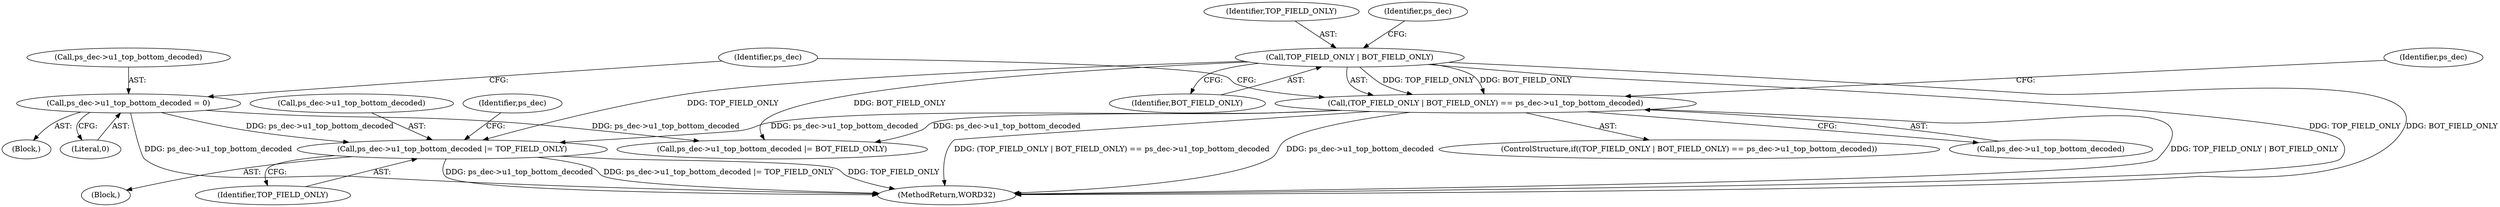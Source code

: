 digraph "0_Android_7554755536019e439433c515eeb44e701fb3bfb2@pointer" {
"1001827" [label="(Call,ps_dec->u1_top_bottom_decoded |= TOP_FIELD_ONLY)"];
"1000519" [label="(Call,ps_dec->u1_top_bottom_decoded = 0)"];
"1000511" [label="(Call,(TOP_FIELD_ONLY | BOT_FIELD_ONLY) == ps_dec->u1_top_bottom_decoded)"];
"1000512" [label="(Call,TOP_FIELD_ONLY | BOT_FIELD_ONLY)"];
"1001820" [label="(Call,ps_dec->u1_top_bottom_decoded |= BOT_FIELD_ONLY)"];
"1001827" [label="(Call,ps_dec->u1_top_bottom_decoded |= TOP_FIELD_ONLY)"];
"1000512" [label="(Call,TOP_FIELD_ONLY | BOT_FIELD_ONLY)"];
"1000510" [label="(ControlStructure,if((TOP_FIELD_ONLY | BOT_FIELD_ONLY) == ps_dec->u1_top_bottom_decoded))"];
"1000515" [label="(Call,ps_dec->u1_top_bottom_decoded)"];
"1000513" [label="(Identifier,TOP_FIELD_ONLY)"];
"1001828" [label="(Call,ps_dec->u1_top_bottom_decoded)"];
"1000518" [label="(Block,)"];
"1000511" [label="(Call,(TOP_FIELD_ONLY | BOT_FIELD_ONLY) == ps_dec->u1_top_bottom_decoded)"];
"1000519" [label="(Call,ps_dec->u1_top_bottom_decoded = 0)"];
"1000520" [label="(Call,ps_dec->u1_top_bottom_decoded)"];
"1000526" [label="(Identifier,ps_dec)"];
"1000523" [label="(Literal,0)"];
"1001826" [label="(Block,)"];
"1001831" [label="(Identifier,TOP_FIELD_ONLY)"];
"1002129" [label="(MethodReturn,WORD32)"];
"1001837" [label="(Identifier,ps_dec)"];
"1000514" [label="(Identifier,BOT_FIELD_ONLY)"];
"1000516" [label="(Identifier,ps_dec)"];
"1000521" [label="(Identifier,ps_dec)"];
"1001827" -> "1001826"  [label="AST: "];
"1001827" -> "1001831"  [label="CFG: "];
"1001828" -> "1001827"  [label="AST: "];
"1001831" -> "1001827"  [label="AST: "];
"1001837" -> "1001827"  [label="CFG: "];
"1001827" -> "1002129"  [label="DDG: TOP_FIELD_ONLY"];
"1001827" -> "1002129"  [label="DDG: ps_dec->u1_top_bottom_decoded"];
"1001827" -> "1002129"  [label="DDG: ps_dec->u1_top_bottom_decoded |= TOP_FIELD_ONLY"];
"1000519" -> "1001827"  [label="DDG: ps_dec->u1_top_bottom_decoded"];
"1000511" -> "1001827"  [label="DDG: ps_dec->u1_top_bottom_decoded"];
"1000512" -> "1001827"  [label="DDG: TOP_FIELD_ONLY"];
"1000519" -> "1000518"  [label="AST: "];
"1000519" -> "1000523"  [label="CFG: "];
"1000520" -> "1000519"  [label="AST: "];
"1000523" -> "1000519"  [label="AST: "];
"1000526" -> "1000519"  [label="CFG: "];
"1000519" -> "1002129"  [label="DDG: ps_dec->u1_top_bottom_decoded"];
"1000519" -> "1001820"  [label="DDG: ps_dec->u1_top_bottom_decoded"];
"1000511" -> "1000510"  [label="AST: "];
"1000511" -> "1000515"  [label="CFG: "];
"1000512" -> "1000511"  [label="AST: "];
"1000515" -> "1000511"  [label="AST: "];
"1000521" -> "1000511"  [label="CFG: "];
"1000526" -> "1000511"  [label="CFG: "];
"1000511" -> "1002129"  [label="DDG: (TOP_FIELD_ONLY | BOT_FIELD_ONLY) == ps_dec->u1_top_bottom_decoded"];
"1000511" -> "1002129"  [label="DDG: ps_dec->u1_top_bottom_decoded"];
"1000511" -> "1002129"  [label="DDG: TOP_FIELD_ONLY | BOT_FIELD_ONLY"];
"1000512" -> "1000511"  [label="DDG: TOP_FIELD_ONLY"];
"1000512" -> "1000511"  [label="DDG: BOT_FIELD_ONLY"];
"1000511" -> "1001820"  [label="DDG: ps_dec->u1_top_bottom_decoded"];
"1000512" -> "1000514"  [label="CFG: "];
"1000513" -> "1000512"  [label="AST: "];
"1000514" -> "1000512"  [label="AST: "];
"1000516" -> "1000512"  [label="CFG: "];
"1000512" -> "1002129"  [label="DDG: TOP_FIELD_ONLY"];
"1000512" -> "1002129"  [label="DDG: BOT_FIELD_ONLY"];
"1000512" -> "1001820"  [label="DDG: BOT_FIELD_ONLY"];
}
